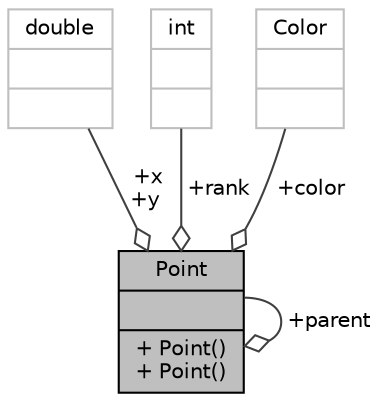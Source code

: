 digraph "Point"
{
 // INTERACTIVE_SVG=YES
 // LATEX_PDF_SIZE
  bgcolor="transparent";
  edge [fontname="Helvetica",fontsize="10",labelfontname="Helvetica",labelfontsize="10"];
  node [fontname="Helvetica",fontsize="10",shape=record];
  Node1 [label="{Point\n||+ Point()\l+ Point()\l}",height=0.2,width=0.4,color="black", fillcolor="grey75", style="filled", fontcolor="black",tooltip="Das Struct Point beschreibt einen Punkt durch zwei Variablen x, y, einem Pointer auf den parent Knote..."];
  Node2 -> Node1 [color="grey25",fontsize="10",style="solid",label=" +x\n+y" ,arrowhead="odiamond",fontname="Helvetica"];
  Node2 [label="{double\n||}",height=0.2,width=0.4,color="grey75",tooltip=" "];
  Node3 -> Node1 [color="grey25",fontsize="10",style="solid",label=" +rank" ,arrowhead="odiamond",fontname="Helvetica"];
  Node3 [label="{int\n||}",height=0.2,width=0.4,color="grey75",tooltip=" "];
  Node1 -> Node1 [color="grey25",fontsize="10",style="solid",label=" +parent" ,arrowhead="odiamond",fontname="Helvetica"];
  Node4 -> Node1 [color="grey25",fontsize="10",style="solid",label=" +color" ,arrowhead="odiamond",fontname="Helvetica"];
  Node4 [label="{Color\n||}",height=0.2,width=0.4,color="grey75",tooltip=" "];
}
